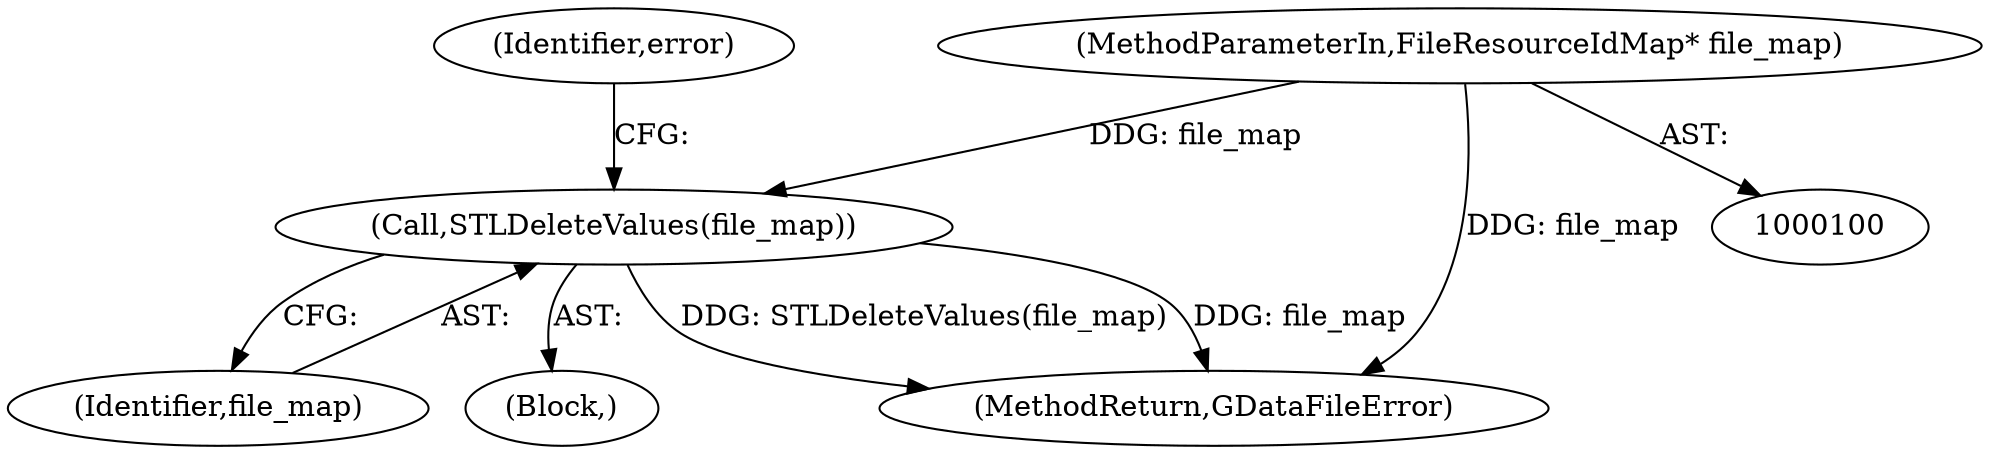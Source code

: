 digraph "0_Chrome_dd3b6fe574edad231c01c78e4647a74c38dc4178_16@pointer" {
"1000102" [label="(MethodParameterIn,FileResourceIdMap* file_map)"];
"1000240" [label="(Call,STLDeleteValues(file_map))"];
"1000241" [label="(Identifier,file_map)"];
"1000240" [label="(Call,STLDeleteValues(file_map))"];
"1000243" [label="(Identifier,error)"];
"1000239" [label="(Block,)"];
"1000244" [label="(MethodReturn,GDataFileError)"];
"1000102" [label="(MethodParameterIn,FileResourceIdMap* file_map)"];
"1000102" -> "1000100"  [label="AST: "];
"1000102" -> "1000244"  [label="DDG: file_map"];
"1000102" -> "1000240"  [label="DDG: file_map"];
"1000240" -> "1000239"  [label="AST: "];
"1000240" -> "1000241"  [label="CFG: "];
"1000241" -> "1000240"  [label="AST: "];
"1000243" -> "1000240"  [label="CFG: "];
"1000240" -> "1000244"  [label="DDG: STLDeleteValues(file_map)"];
"1000240" -> "1000244"  [label="DDG: file_map"];
}
